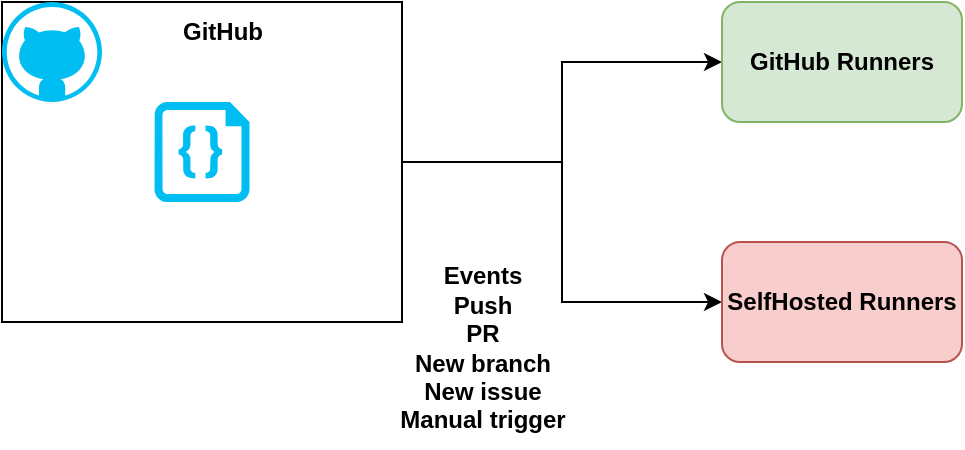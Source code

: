 <mxfile version="28.2.4">
  <diagram name="Page-1" id="iGCv1wYfzPyGNJ4XCZES">
    <mxGraphModel dx="850" dy="537" grid="1" gridSize="10" guides="1" tooltips="1" connect="1" arrows="1" fold="1" page="1" pageScale="1" pageWidth="850" pageHeight="1100" math="0" shadow="0">
      <root>
        <mxCell id="0" />
        <mxCell id="1" parent="0" />
        <mxCell id="SkinPmJJd3MMovw8GYFM-6" style="edgeStyle=orthogonalEdgeStyle;rounded=0;orthogonalLoop=1;jettySize=auto;html=1;entryX=0;entryY=0.5;entryDx=0;entryDy=0;" edge="1" parent="1" source="SkinPmJJd3MMovw8GYFM-1" target="SkinPmJJd3MMovw8GYFM-5">
          <mxGeometry relative="1" as="geometry" />
        </mxCell>
        <mxCell id="SkinPmJJd3MMovw8GYFM-8" style="edgeStyle=orthogonalEdgeStyle;rounded=0;orthogonalLoop=1;jettySize=auto;html=1;" edge="1" parent="1" source="SkinPmJJd3MMovw8GYFM-1" target="SkinPmJJd3MMovw8GYFM-7">
          <mxGeometry relative="1" as="geometry" />
        </mxCell>
        <mxCell id="SkinPmJJd3MMovw8GYFM-1" value="" style="rounded=0;whiteSpace=wrap;html=1;" vertex="1" parent="1">
          <mxGeometry x="80" y="80" width="200" height="160" as="geometry" />
        </mxCell>
        <mxCell id="SkinPmJJd3MMovw8GYFM-2" value="" style="verticalLabelPosition=bottom;html=1;verticalAlign=top;align=center;strokeColor=none;fillColor=#00BEF2;shape=mxgraph.azure.github_code;pointerEvents=1;" vertex="1" parent="1">
          <mxGeometry x="80" y="80" width="50" height="50" as="geometry" />
        </mxCell>
        <mxCell id="SkinPmJJd3MMovw8GYFM-3" value="&lt;b&gt;GitHub&lt;/b&gt;" style="text;html=1;align=center;verticalAlign=middle;resizable=0;points=[];autosize=1;strokeColor=none;fillColor=none;" vertex="1" parent="1">
          <mxGeometry x="160" y="80" width="60" height="30" as="geometry" />
        </mxCell>
        <mxCell id="SkinPmJJd3MMovw8GYFM-4" value="" style="verticalLabelPosition=bottom;html=1;verticalAlign=top;align=center;strokeColor=none;fillColor=#00BEF2;shape=mxgraph.azure.code_file;pointerEvents=1;" vertex="1" parent="1">
          <mxGeometry x="156.25" y="130" width="47.5" height="50" as="geometry" />
        </mxCell>
        <mxCell id="SkinPmJJd3MMovw8GYFM-5" value="&lt;b&gt;GitHub Runners&lt;/b&gt;" style="rounded=1;whiteSpace=wrap;html=1;fillColor=#d5e8d4;strokeColor=#82b366;" vertex="1" parent="1">
          <mxGeometry x="440" y="80" width="120" height="60" as="geometry" />
        </mxCell>
        <mxCell id="SkinPmJJd3MMovw8GYFM-7" value="&lt;b&gt;SelfHosted Runners&lt;/b&gt;" style="rounded=1;whiteSpace=wrap;html=1;fillColor=#f8cecc;strokeColor=#b85450;" vertex="1" parent="1">
          <mxGeometry x="440" y="200" width="120" height="60" as="geometry" />
        </mxCell>
        <mxCell id="SkinPmJJd3MMovw8GYFM-9" value="&lt;b&gt;Events&lt;/b&gt;&lt;div&gt;&lt;b&gt;Push&lt;/b&gt;&lt;/div&gt;&lt;div&gt;&lt;b&gt;PR&lt;/b&gt;&lt;/div&gt;&lt;div&gt;&lt;b&gt;New branch&lt;/b&gt;&lt;/div&gt;&lt;div&gt;&lt;b&gt;New issue&lt;/b&gt;&lt;/div&gt;&lt;div&gt;&lt;b&gt;Manual trigger&lt;/b&gt;&lt;/div&gt;" style="text;html=1;align=center;verticalAlign=middle;resizable=0;points=[];autosize=1;strokeColor=none;fillColor=none;" vertex="1" parent="1">
          <mxGeometry x="265" y="203" width="110" height="100" as="geometry" />
        </mxCell>
      </root>
    </mxGraphModel>
  </diagram>
</mxfile>
